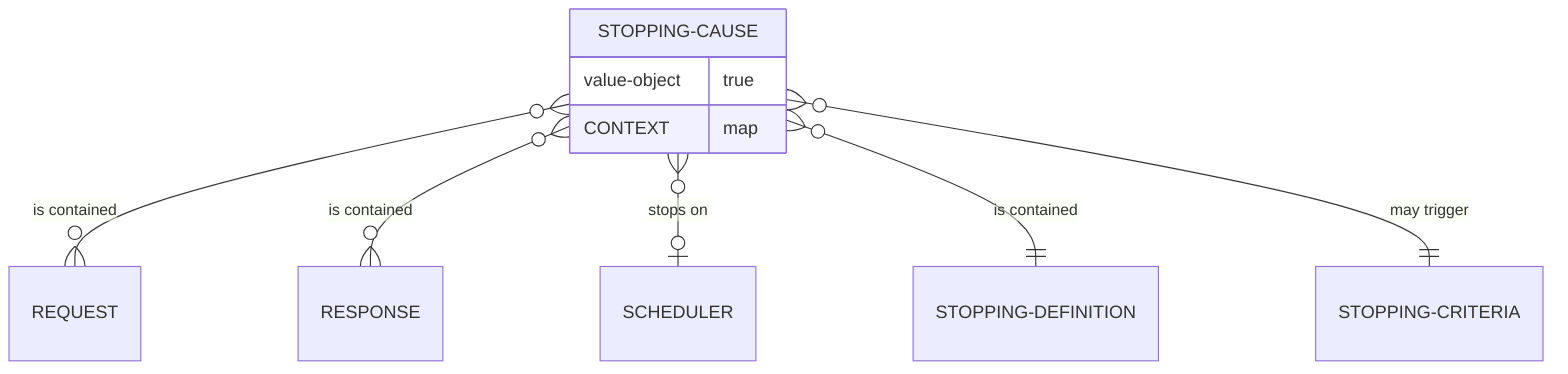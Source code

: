 erDiagram
  STOPPING-CAUSE o{--o{ REQUEST : "is contained"
  STOPPING-CAUSE o{--o{ RESPONSE : "is contained"
  STOPPING-CAUSE o{--o| SCHEDULER : "stops on"
  STOPPING-CAUSE o{--|| STOPPING-DEFINITION : "is contained"
  STOPPING-CAUSE o{--|| STOPPING-CRITERIA : "may trigger"
  STOPPING-CAUSE {
    value-object true
    CONTEXT map}